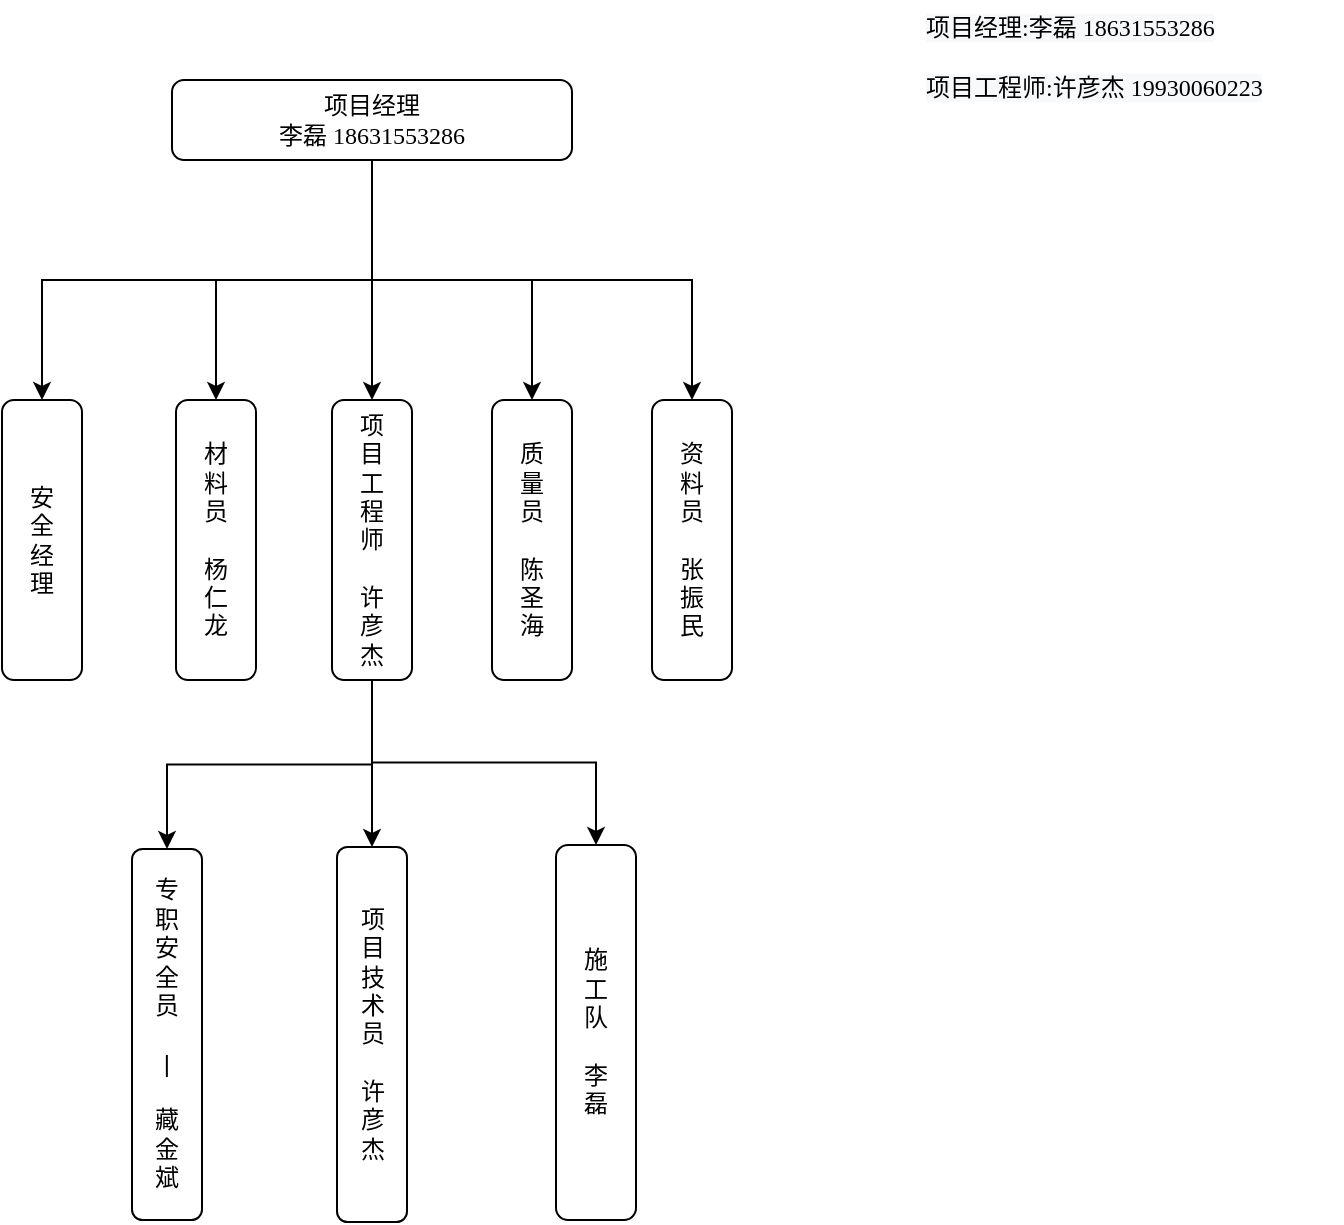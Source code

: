 <mxfile version="13.10.4" type="github">
  <diagram name="Page-1" id="19d8dcba-68ad-dc05-1034-9cf7b2a963f6">
    <mxGraphModel dx="1422" dy="761" grid="1" gridSize="10" guides="1" tooltips="1" connect="1" arrows="1" fold="1" page="1" pageScale="1" pageWidth="1100" pageHeight="850" background="#ffffff" math="0" shadow="0">
      <root>
        <mxCell id="0" />
        <mxCell id="1" parent="0" />
        <mxCell id="booq3Bh0OugslzeFp9TW-37" style="edgeStyle=orthogonalEdgeStyle;rounded=0;orthogonalLoop=1;jettySize=auto;html=1;exitX=0.5;exitY=1;exitDx=0;exitDy=0;entryX=0.5;entryY=0;entryDx=0;entryDy=0;" parent="1" source="6257edae8c83ed4a-9" target="booq3Bh0OugslzeFp9TW-11" edge="1">
          <mxGeometry relative="1" as="geometry" />
        </mxCell>
        <mxCell id="booq3Bh0OugslzeFp9TW-38" style="edgeStyle=orthogonalEdgeStyle;rounded=0;orthogonalLoop=1;jettySize=auto;html=1;exitX=0.5;exitY=1;exitDx=0;exitDy=0;" parent="1" source="6257edae8c83ed4a-9" target="booq3Bh0OugslzeFp9TW-12" edge="1">
          <mxGeometry relative="1" as="geometry" />
        </mxCell>
        <mxCell id="booq3Bh0OugslzeFp9TW-39" style="edgeStyle=orthogonalEdgeStyle;rounded=0;orthogonalLoop=1;jettySize=auto;html=1;exitX=0.5;exitY=1;exitDx=0;exitDy=0;" parent="1" source="6257edae8c83ed4a-9" target="booq3Bh0OugslzeFp9TW-13" edge="1">
          <mxGeometry relative="1" as="geometry" />
        </mxCell>
        <mxCell id="booq3Bh0OugslzeFp9TW-40" style="edgeStyle=orthogonalEdgeStyle;rounded=0;orthogonalLoop=1;jettySize=auto;html=1;exitX=0.5;exitY=1;exitDx=0;exitDy=0;" parent="1" source="6257edae8c83ed4a-9" target="booq3Bh0OugslzeFp9TW-15" edge="1">
          <mxGeometry relative="1" as="geometry" />
        </mxCell>
        <mxCell id="booq3Bh0OugslzeFp9TW-41" style="edgeStyle=orthogonalEdgeStyle;rounded=0;orthogonalLoop=1;jettySize=auto;html=1;exitX=0.5;exitY=1;exitDx=0;exitDy=0;entryX=0.5;entryY=0;entryDx=0;entryDy=0;" parent="1" source="6257edae8c83ed4a-9" target="booq3Bh0OugslzeFp9TW-30" edge="1">
          <mxGeometry relative="1" as="geometry" />
        </mxCell>
        <mxCell id="6257edae8c83ed4a-9" value="项目经理&lt;br&gt;李磊 18631553286" style="whiteSpace=wrap;html=1;rounded=1;shadow=0;comic=0;strokeWidth=1;fontFamily=Verdana;align=center;fontSize=12;fontStyle=0;" parent="1" vertex="1">
          <mxGeometry x="445" y="100" width="200" height="40" as="geometry" />
        </mxCell>
        <mxCell id="booq3Bh0OugslzeFp9TW-11" value="安&lt;br&gt;全&lt;br&gt;经&lt;br&gt;理" style="rounded=1;whiteSpace=wrap;html=1;" parent="1" vertex="1">
          <mxGeometry x="360" y="260" width="40" height="140" as="geometry" />
        </mxCell>
        <mxCell id="booq3Bh0OugslzeFp9TW-12" value="材&lt;br&gt;料&lt;br&gt;员&lt;br&gt;&amp;nbsp;&lt;br&gt;杨&lt;br&gt;仁&lt;br&gt;龙" style="rounded=1;whiteSpace=wrap;html=1;" parent="1" vertex="1">
          <mxGeometry x="447" y="260" width="40" height="140" as="geometry" />
        </mxCell>
        <mxCell id="booq3Bh0OugslzeFp9TW-17" value="" style="edgeStyle=orthogonalEdgeStyle;rounded=0;orthogonalLoop=1;jettySize=auto;html=1;exitX=0.5;exitY=1;exitDx=0;exitDy=0;" parent="1" source="booq3Bh0OugslzeFp9TW-13" target="booq3Bh0OugslzeFp9TW-16" edge="1">
          <mxGeometry relative="1" as="geometry" />
        </mxCell>
        <mxCell id="booq3Bh0OugslzeFp9TW-23" style="edgeStyle=orthogonalEdgeStyle;rounded=0;orthogonalLoop=1;jettySize=auto;html=1;exitX=0.5;exitY=1;exitDx=0;exitDy=0;entryX=0.5;entryY=0;entryDx=0;entryDy=0;" parent="1" source="booq3Bh0OugslzeFp9TW-13" target="booq3Bh0OugslzeFp9TW-22" edge="1">
          <mxGeometry relative="1" as="geometry" />
        </mxCell>
        <mxCell id="booq3Bh0OugslzeFp9TW-25" style="edgeStyle=orthogonalEdgeStyle;rounded=0;orthogonalLoop=1;jettySize=auto;html=1;entryX=0.5;entryY=0;entryDx=0;entryDy=0;exitX=0.5;exitY=1;exitDx=0;exitDy=0;" parent="1" source="booq3Bh0OugslzeFp9TW-13" target="booq3Bh0OugslzeFp9TW-24" edge="1">
          <mxGeometry relative="1" as="geometry" />
        </mxCell>
        <mxCell id="booq3Bh0OugslzeFp9TW-13" value="项&lt;br&gt;目&lt;br&gt;工&lt;br&gt;程&lt;br&gt;师&lt;br&gt;&lt;br&gt;许&lt;br&gt;彦&lt;br&gt;杰" style="rounded=1;whiteSpace=wrap;html=1;" parent="1" vertex="1">
          <mxGeometry x="525" y="260" width="40" height="140" as="geometry" />
        </mxCell>
        <mxCell id="booq3Bh0OugslzeFp9TW-15" value="质&lt;br&gt;量&lt;br&gt;员&lt;br&gt;&lt;br&gt;陈&lt;br&gt;圣&lt;br&gt;海" style="rounded=1;whiteSpace=wrap;html=1;" parent="1" vertex="1">
          <mxGeometry x="605" y="260" width="40" height="140" as="geometry" />
        </mxCell>
        <mxCell id="booq3Bh0OugslzeFp9TW-16" value="施&lt;br&gt;工&lt;br&gt;队&lt;br&gt;&lt;br&gt;李&lt;br&gt;磊" style="whiteSpace=wrap;html=1;rounded=1;" parent="1" vertex="1">
          <mxGeometry x="637" y="482.5" width="40" height="187.5" as="geometry" />
        </mxCell>
        <mxCell id="booq3Bh0OugslzeFp9TW-22" value="专&lt;br&gt;职&lt;br&gt;安&lt;br&gt;全&lt;br&gt;员&lt;br&gt;&lt;br&gt;|&lt;br&gt;&lt;br&gt;藏&lt;br&gt;金&lt;br&gt;斌" style="rounded=1;whiteSpace=wrap;html=1;" parent="1" vertex="1">
          <mxGeometry x="425" y="484.5" width="35" height="185.5" as="geometry" />
        </mxCell>
        <mxCell id="booq3Bh0OugslzeFp9TW-24" value="项&lt;br&gt;目&lt;br&gt;技&lt;br&gt;术&lt;br&gt;员&lt;br&gt;&lt;br&gt;许&lt;br&gt;彦&lt;br&gt;杰" style="whiteSpace=wrap;html=1;rounded=1;" parent="1" vertex="1">
          <mxGeometry x="527.5" y="483.5" width="35" height="187.5" as="geometry" />
        </mxCell>
        <mxCell id="booq3Bh0OugslzeFp9TW-30" value="资&lt;br&gt;料&lt;br&gt;员&lt;br&gt;&lt;br&gt;张&lt;br&gt;振&lt;br&gt;民" style="rounded=1;whiteSpace=wrap;html=1;" parent="1" vertex="1">
          <mxGeometry x="685" y="260" width="40" height="140" as="geometry" />
        </mxCell>
        <mxCell id="booq3Bh0OugslzeFp9TW-42" value="&lt;span style=&quot;color: rgb(0 , 0 , 0) ; font-family: &amp;#34;verdana&amp;#34; ; font-size: 12px ; font-style: normal ; font-weight: 400 ; letter-spacing: normal ; text-align: center ; text-indent: 0px ; text-transform: none ; word-spacing: 0px ; background-color: rgb(248 , 249 , 250) ; display: inline ; float: none&quot;&gt;项目经理:李磊 18631553286&lt;/span&gt;" style="text;whiteSpace=wrap;html=1;" parent="1" vertex="1">
          <mxGeometry x="820" y="60" width="190" height="30" as="geometry" />
        </mxCell>
        <mxCell id="booq3Bh0OugslzeFp9TW-43" value="&lt;span style=&quot;color: rgb(0 , 0 , 0) ; font-family: &amp;#34;verdana&amp;#34; ; font-size: 12px ; font-style: normal ; font-weight: 400 ; letter-spacing: normal ; text-align: center ; text-indent: 0px ; text-transform: none ; word-spacing: 0px ; background-color: rgb(248 , 249 , 250) ; display: inline ; float: none&quot;&gt;项目工程师:许彦杰 19930060223&lt;/span&gt;" style="text;whiteSpace=wrap;html=1;" parent="1" vertex="1">
          <mxGeometry x="820" y="90" width="210" height="30" as="geometry" />
        </mxCell>
      </root>
    </mxGraphModel>
  </diagram>
</mxfile>
